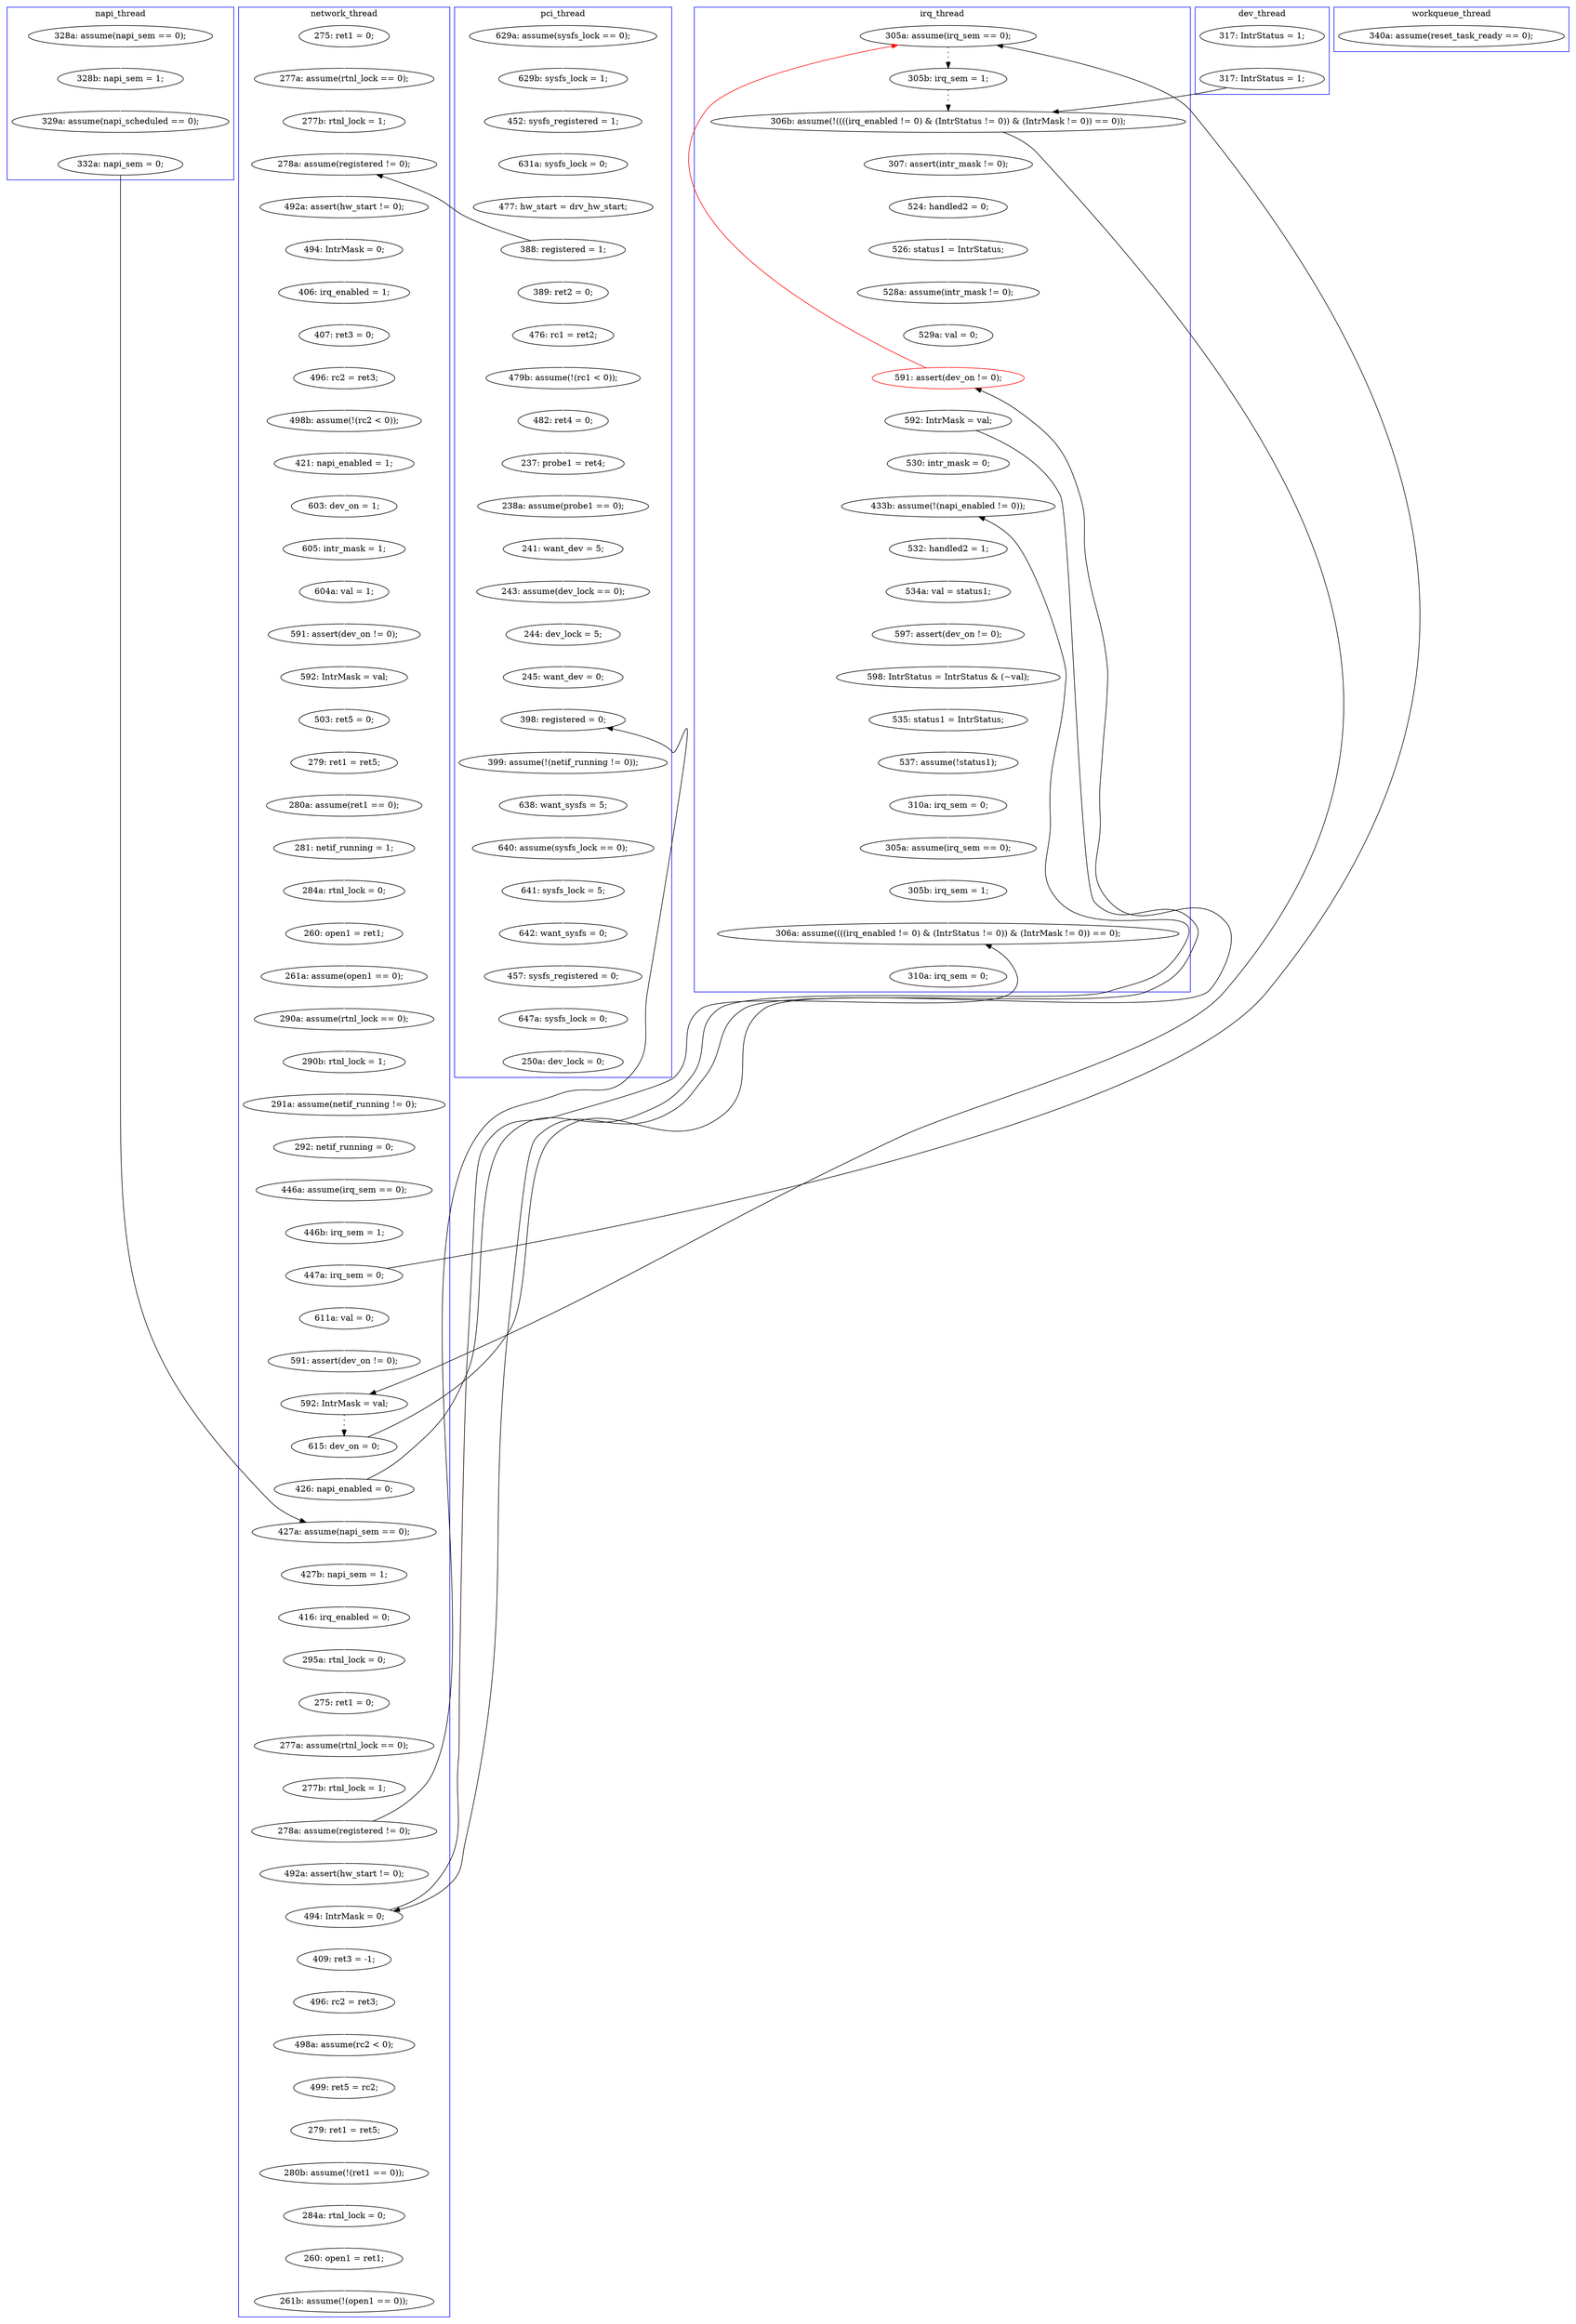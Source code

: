 digraph Counterexample {
	108 -> 109 [color = white, style = solid]
	157 -> 158 [color = white, style = solid]
	228 -> 230 [color = white, style = solid]
	226 -> 252 [color = white, style = solid]
	236 -> 238 [color = white, style = solid]
	256 -> 280 [color = white, style = solid]
	205 -> 206 [color = white, style = solid]
	29 -> 32 [color = white, style = solid]
	114 -> 117 [color = white, style = solid]
	264 -> 266 [color = white, style = solid]
	96 -> 113 [color = white, style = solid]
	267 -> 270 [color = white, style = solid]
	158 -> 160 [color = white, style = solid]
	235 -> 236 [color = white, style = solid]
	117 -> 119 [color = white, style = solid]
	193 -> 215 [color = black, style = solid, constraint = false]
	244 -> 245 [color = white, style = solid]
	78 -> 79 [color = white, style = solid]
	137 -> 143 [color = white, style = solid]
	149 -> 152 [color = white, style = solid]
	36 -> 40 [color = white, style = solid]
	176 -> 199 [color = black, style = solid, constraint = false]
	257 -> 258 [color = white, style = solid]
	128 -> 131 [color = white, style = solid]
	184 -> 186 [color = white, style = solid]
	172 -> 180 [color = white, style = solid]
	160 -> 161 [color = white, style = solid]
	258 -> 261 [color = white, style = solid]
	116 -> 173 [color = white, style = solid]
	230 -> 244 [color = white, style = solid]
	32 -> 36 [color = white, style = solid]
	233 -> 235 [color = white, style = solid]
	134 -> 142 [color = white, style = solid]
	247 -> 250 [color = white, style = solid]
	165 -> 172 [color = white, style = solid]
	193 -> 195 [color = white, style = solid]
	142 -> 144 [color = black, style = solid, constraint = false]
	28 -> 29 [color = white, style = solid]
	222 -> 225 [color = white, style = solid]
	113 -> 114 [color = white, style = solid]
	173 -> 177 [color = black, style = solid, constraint = false]
	143 -> 145 [color = white, style = solid]
	186 -> 139 [color = red, style = solid, constraint = false]
	85 -> 86 [color = white, style = solid]
	67 -> 70 [color = white, style = solid]
	52 -> 149 [color = white, style = solid]
	145 -> 147 [color = black, style = dotted]
	86 -> 89 [color = white, style = solid]
	91 -> 92 [color = white, style = solid]
	127 -> 128 [color = white, style = solid]
	252 -> 255 [color = white, style = solid]
	206 -> 207 [color = white, style = solid]
	47 -> 48 [color = white, style = solid]
	215 -> 270 [color = black, style = solid, constraint = false]
	147 -> 186 [color = black, style = solid, constraint = false]
	65 -> 66 [color = white, style = solid]
	266 -> 267 [color = white, style = solid]
	79 -> 81 [color = white, style = solid]
	152 -> 153 [color = white, style = solid]
	81 -> 82 [color = white, style = solid]
	232 -> 233 [color = white, style = solid]
	161 -> 162 [color = white, style = solid]
	162 -> 228 [color = white, style = solid]
	192 -> 205 [color = white, style = solid]
	153 -> 154 [color = white, style = solid]
	139 -> 140 [color = black, style = dotted]
	186 -> 193 [color = white, style = solid]
	48 -> 53 [color = white, style = solid]
	66 -> 67 [color = white, style = solid]
	82 -> 85 [color = white, style = solid]
	42 -> 47 [color = white, style = solid]
	154 -> 157 [color = white, style = solid]
	209 -> 214 [color = white, style = solid]
	93 -> 96 [color = white, style = solid]
	255 -> 257 [color = white, style = solid]
	131 -> 139 [color = black, style = solid, constraint = false]
	177 -> 178 [color = white, style = solid]
	250 -> 256 [color = white, style = solid]
	176 -> 177 [color = white, style = solid]
	262 -> 264 [color = white, style = solid]
	119 -> 127 [color = white, style = solid]
	207 -> 209 [color = white, style = solid]
	180 -> 183 [color = white, style = solid]
	199 -> 232 [color = white, style = solid]
	270 -> 297 [color = white, style = solid]
	220 -> 222 [color = white, style = solid]
	215 -> 220 [color = white, style = solid]
	109 -> 116 [color = white, style = solid]
	51 -> 53 [color = black, style = solid, constraint = false]
	59 -> 65 [color = white, style = solid]
	140 -> 144 [color = black, style = dotted]
	70 -> 73 [color = white, style = solid]
	73 -> 77 [color = white, style = solid]
	40 -> 51 [color = white, style = solid]
	89 -> 91 [color = white, style = solid]
	51 -> 52 [color = white, style = solid]
	144 -> 145 [color = black, style = solid, constraint = false]
	209 -> 228 [color = black, style = solid, constraint = false]
	245 -> 246 [color = white, style = solid]
	131 -> 137 [color = white, style = solid]
	144 -> 165 [color = white, style = solid]
	183 -> 184 [color = white, style = solid]
	246 -> 247 [color = white, style = solid]
	77 -> 78 [color = white, style = solid]
	238 -> 262 [color = white, style = solid]
	225 -> 226 [color = white, style = solid]
	53 -> 58 [color = white, style = solid]
	178 -> 189 [color = white, style = solid]
	214 -> 215 [color = white, style = solid]
	58 -> 59 [color = white, style = solid]
	195 -> 199 [color = white, style = solid]
	189 -> 192 [color = white, style = solid]
	147 -> 176 [color = white, style = solid]
	92 -> 93 [color = white, style = solid]
	subgraph cluster5 {
		label = workqueue_thread
		color = blue
		101  [label = "340a: assume(reset_task_ready == 0);"]
	}
	subgraph cluster7 {
		label = dev_thread
		color = blue
		142  [label = "317: IntrStatus = 1;"]
		134  [label = "317: IntrStatus = 1;"]
	}
	subgraph cluster4 {
		label = napi_thread
		color = blue
		116  [label = "329a: assume(napi_scheduled == 0);"]
		173  [label = "332a: napi_sem = 0;"]
		109  [label = "328b: napi_sem = 1;"]
		108  [label = "328a: assume(napi_sem == 0);"]
	}
	subgraph cluster1 {
		label = pci_thread
		color = blue
		256  [label = "647a: sysfs_lock = 0;"]
		51  [label = "388: registered = 1;"]
		162  [label = "245: want_dev = 0;"]
		244  [label = "638: want_sysfs = 5;"]
		152  [label = "479b: assume(!(rc1 < 0));"]
		160  [label = "243: assume(dev_lock == 0);"]
		154  [label = "237: probe1 = ret4;"]
		230  [label = "399: assume(!(netif_running != 0));"]
		247  [label = "642: want_sysfs = 0;"]
		28  [label = "629a: assume(sysfs_lock == 0);"]
		32  [label = "452: sysfs_registered = 1;"]
		245  [label = "640: assume(sysfs_lock == 0);"]
		36  [label = "631a: sysfs_lock = 0;"]
		158  [label = "241: want_dev = 5;"]
		161  [label = "244: dev_lock = 5;"]
		52  [label = "389: ret2 = 0;"]
		157  [label = "238a: assume(probe1 == 0);"]
		29  [label = "629b: sysfs_lock = 1;"]
		280  [label = "250a: dev_lock = 0;"]
		40  [label = "477: hw_start = drv_hw_start;"]
		246  [label = "641: sysfs_lock = 5;"]
		228  [label = "398: registered = 0;"]
		250  [label = "457: sysfs_registered = 0;"]
		153  [label = "482: ret4 = 0;"]
		149  [label = "476: rc1 = ret2;"]
	}
	subgraph cluster2 {
		label = network_thread
		color = blue
		189  [label = "416: irq_enabled = 0;"]
		53  [label = "278a: assume(registered != 0);"]
		147  [label = "615: dev_on = 0;"]
		79  [label = "604a: val = 1;"]
		127  [label = "446a: assume(irq_sem == 0);"]
		261  [label = "261b: assume(!(open1 == 0));"]
		92  [label = "284a: rtnl_lock = 0;"]
		59  [label = "494: IntrMask = 0;"]
		114  [label = "290b: rtnl_lock = 1;"]
		226  [label = "499: ret5 = rc2;"]
		47  [label = "277a: assume(rtnl_lock == 0);"]
		131  [label = "447a: irq_sem = 0;"]
		205  [label = "275: ret1 = 0;"]
		117  [label = "291a: assume(netif_running != 0);"]
		48  [label = "277b: rtnl_lock = 1;"]
		93  [label = "260: open1 = ret1;"]
		145  [label = "592: IntrMask = val;"]
		85  [label = "503: ret5 = 0;"]
		258  [label = "260: open1 = ret1;"]
		78  [label = "605: intr_mask = 1;"]
		73  [label = "421: napi_enabled = 1;"]
		67  [label = "496: rc2 = ret3;"]
		225  [label = "498a: assume(rc2 < 0);"]
		66  [label = "407: ret3 = 0;"]
		220  [label = "409: ret3 = -1;"]
		128  [label = "446b: irq_sem = 1;"]
		77  [label = "603: dev_on = 1;"]
		214  [label = "492a: assert(hw_start != 0);"]
		143  [label = "591: assert(dev_on != 0);"]
		176  [label = "426: napi_enabled = 0;"]
		177  [label = "427a: assume(napi_sem == 0);"]
		65  [label = "406: irq_enabled = 1;"]
		209  [label = "278a: assume(registered != 0);"]
		42  [label = "275: ret1 = 0;"]
		113  [label = "290a: assume(rtnl_lock == 0);"]
		137  [label = "611a: val = 0;"]
		81  [label = "591: assert(dev_on != 0);"]
		96  [label = "261a: assume(open1 == 0);"]
		86  [label = "279: ret1 = ret5;"]
		91  [label = "281: netif_running = 1;"]
		119  [label = "292: netif_running = 0;"]
		257  [label = "284a: rtnl_lock = 0;"]
		255  [label = "280b: assume(!(ret1 == 0));"]
		192  [label = "295a: rtnl_lock = 0;"]
		206  [label = "277a: assume(rtnl_lock == 0);"]
		70  [label = "498b: assume(!(rc2 < 0));"]
		178  [label = "427b: napi_sem = 1;"]
		215  [label = "494: IntrMask = 0;"]
		58  [label = "492a: assert(hw_start != 0);"]
		82  [label = "592: IntrMask = val;"]
		252  [label = "279: ret1 = ret5;"]
		222  [label = "496: rc2 = ret3;"]
		89  [label = "280a: assume(ret1 == 0);"]
		207  [label = "277b: rtnl_lock = 1;"]
	}
	subgraph cluster3 {
		label = irq_thread
		color = blue
		172  [label = "524: handled2 = 0;"]
		183  [label = "528a: assume(intr_mask != 0);"]
		180  [label = "526: status1 = IntrStatus;"]
		195  [label = "530: intr_mask = 0;"]
		236  [label = "598: IntrStatus = IntrStatus & (~val);"]
		193  [label = "592: IntrMask = val;"]
		266  [label = "305a: assume(irq_sem == 0);"]
		262  [label = "537: assume(!status1);"]
		199  [label = "433b: assume(!(napi_enabled != 0));"]
		140  [label = "305b: irq_sem = 1;"]
		144  [label = "306b: assume(!((((irq_enabled != 0) & (IntrStatus != 0)) & (IntrMask != 0)) == 0));"]
		233  [label = "534a: val = status1;"]
		184  [label = "529a: val = 0;"]
		264  [label = "310a: irq_sem = 0;"]
		232  [label = "532: handled2 = 1;"]
		165  [label = "307: assert(intr_mask != 0);"]
		186  [label = "591: assert(dev_on != 0);", color = red]
		270  [label = "306a: assume((((irq_enabled != 0) & (IntrStatus != 0)) & (IntrMask != 0)) == 0);"]
		238  [label = "535: status1 = IntrStatus;"]
		235  [label = "597: assert(dev_on != 0);"]
		267  [label = "305b: irq_sem = 1;"]
		139  [label = "305a: assume(irq_sem == 0);"]
		297  [label = "310a: irq_sem = 0;"]
	}
}